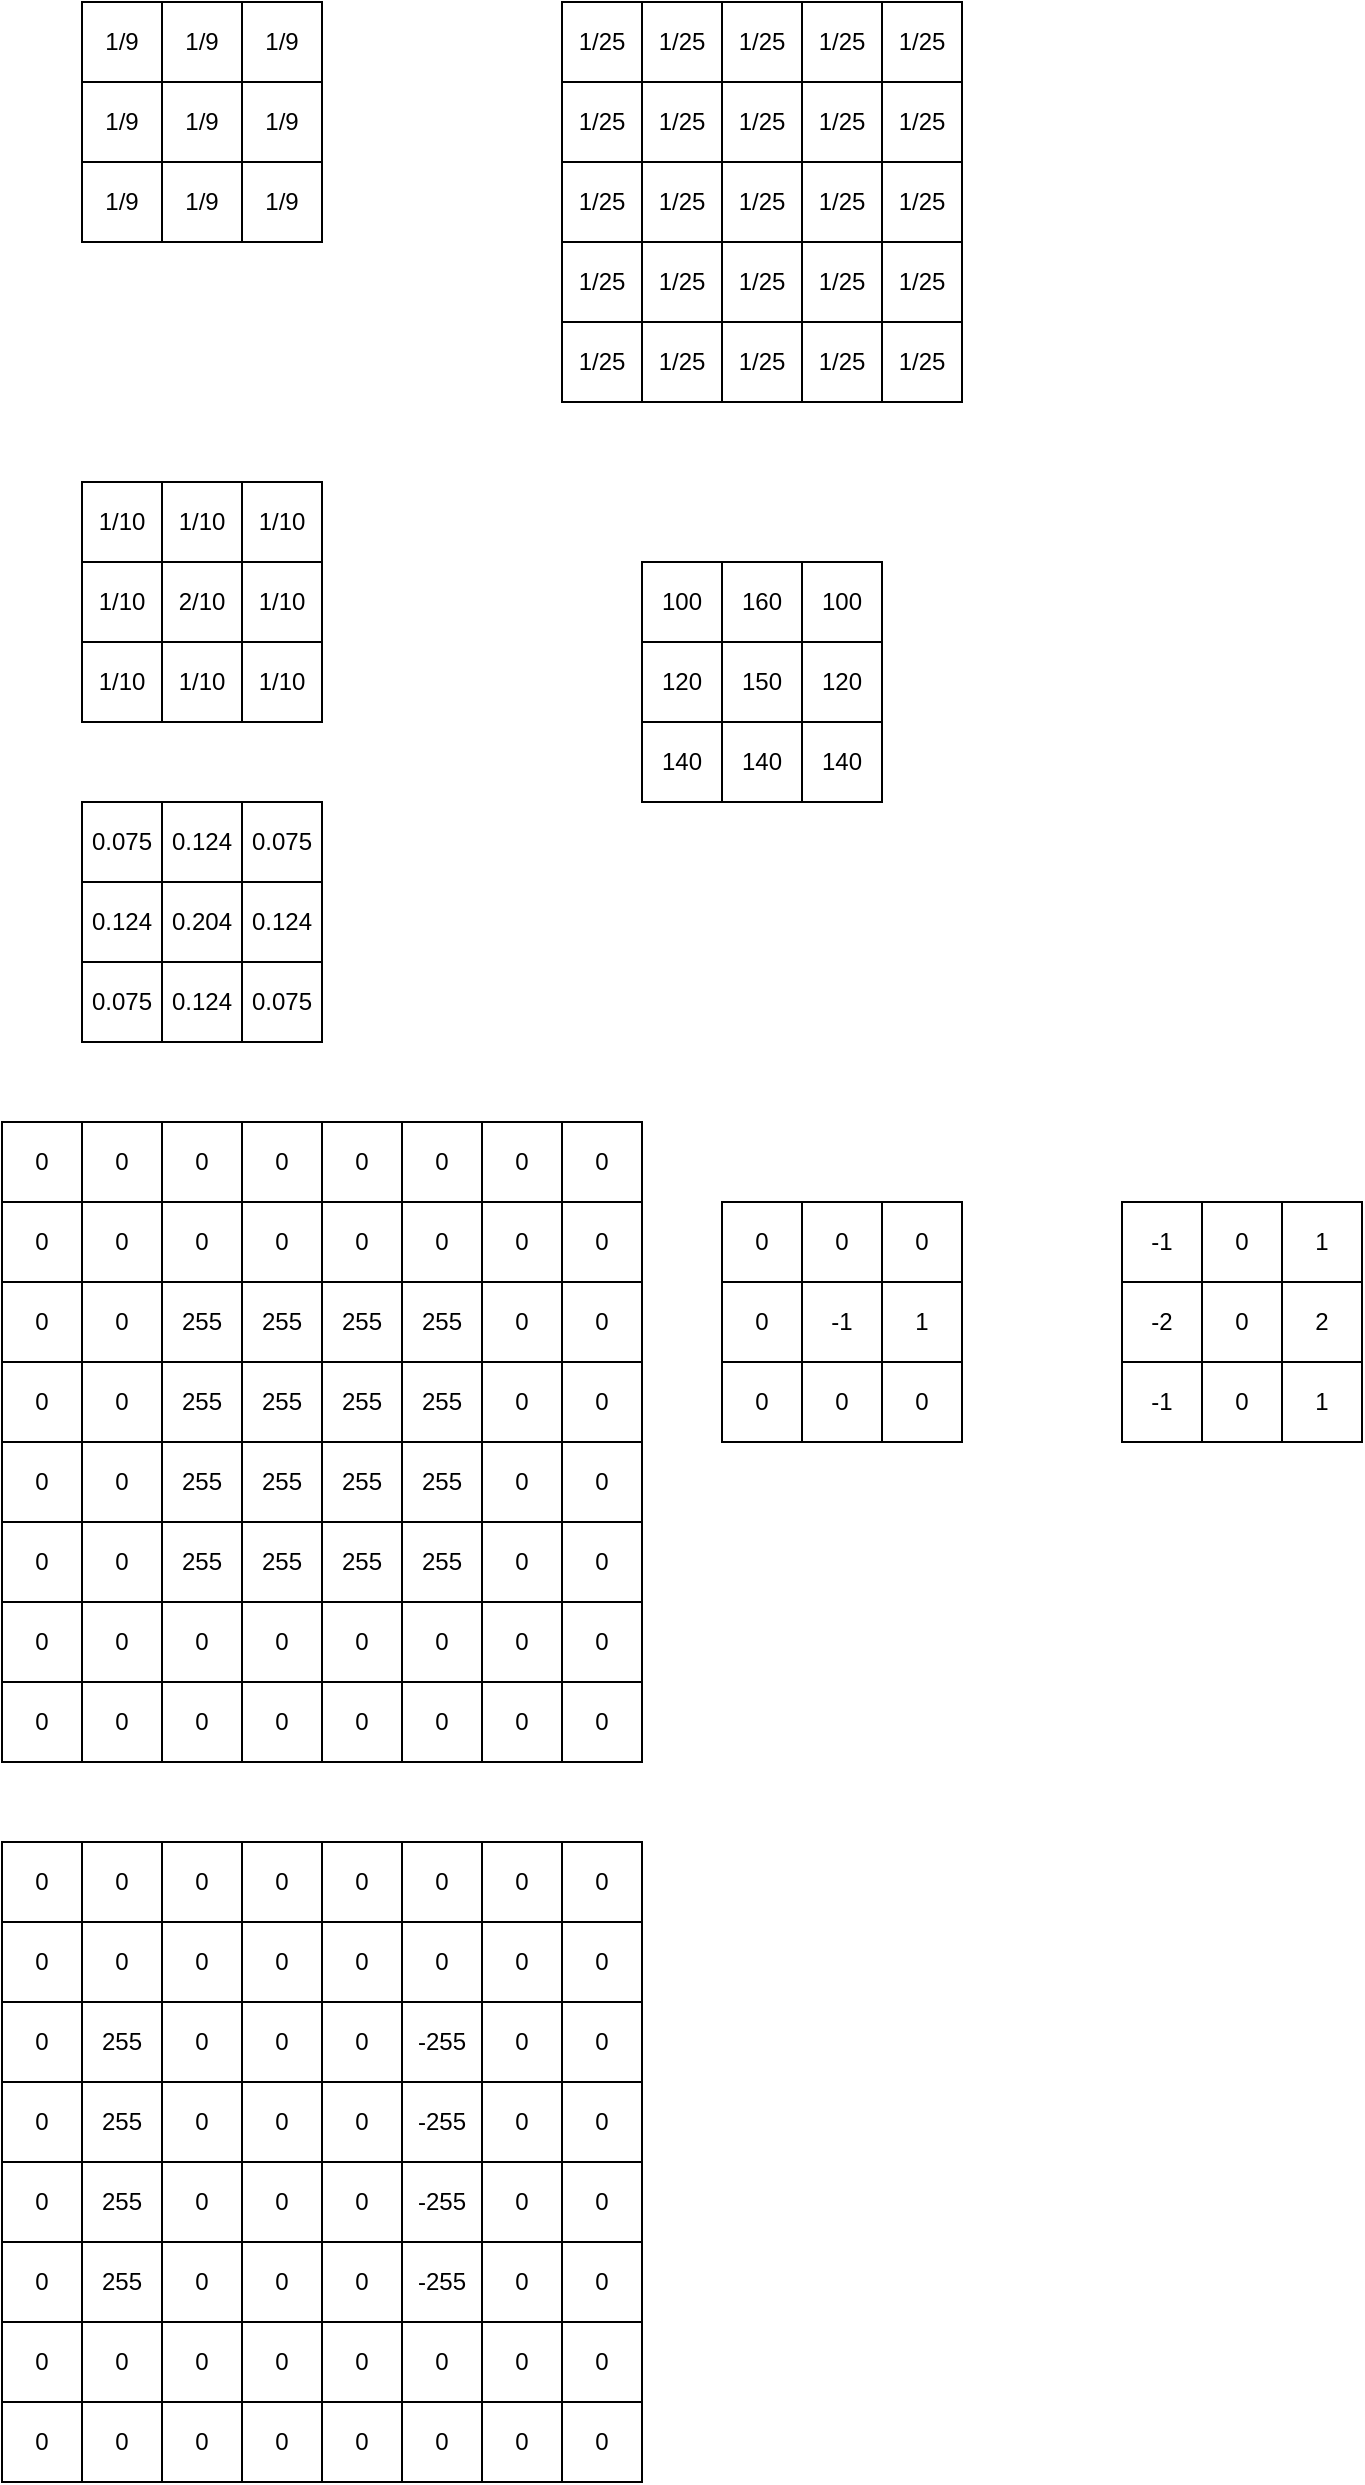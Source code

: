 <mxfile version="24.7.17">
  <diagram name="ページ1" id="e0cpCvQs-RP-8_RAIBK4">
    <mxGraphModel dx="1434" dy="786" grid="1" gridSize="10" guides="1" tooltips="1" connect="1" arrows="1" fold="1" page="1" pageScale="1" pageWidth="827" pageHeight="1169" math="0" shadow="0">
      <root>
        <mxCell id="0" />
        <mxCell id="1" parent="0" />
        <mxCell id="mlxAsUbgrJrsRHQDeKYu-1" value="1/9" style="rounded=0;whiteSpace=wrap;html=1;" parent="1" vertex="1">
          <mxGeometry x="80" y="80" width="40" height="40" as="geometry" />
        </mxCell>
        <mxCell id="mlxAsUbgrJrsRHQDeKYu-2" value="1/9" style="rounded=0;whiteSpace=wrap;html=1;" parent="1" vertex="1">
          <mxGeometry x="120" y="80" width="40" height="40" as="geometry" />
        </mxCell>
        <mxCell id="mlxAsUbgrJrsRHQDeKYu-3" value="1/9" style="rounded=0;whiteSpace=wrap;html=1;" parent="1" vertex="1">
          <mxGeometry x="160" y="80" width="40" height="40" as="geometry" />
        </mxCell>
        <mxCell id="mlxAsUbgrJrsRHQDeKYu-4" value="1/9" style="rounded=0;whiteSpace=wrap;html=1;" parent="1" vertex="1">
          <mxGeometry x="80" y="120" width="40" height="40" as="geometry" />
        </mxCell>
        <mxCell id="mlxAsUbgrJrsRHQDeKYu-5" value="1/9" style="rounded=0;whiteSpace=wrap;html=1;" parent="1" vertex="1">
          <mxGeometry x="120" y="120" width="40" height="40" as="geometry" />
        </mxCell>
        <mxCell id="mlxAsUbgrJrsRHQDeKYu-6" value="1/9" style="rounded=0;whiteSpace=wrap;html=1;" parent="1" vertex="1">
          <mxGeometry x="160" y="120" width="40" height="40" as="geometry" />
        </mxCell>
        <mxCell id="mlxAsUbgrJrsRHQDeKYu-7" value="1/9" style="rounded=0;whiteSpace=wrap;html=1;" parent="1" vertex="1">
          <mxGeometry x="80" y="160" width="40" height="40" as="geometry" />
        </mxCell>
        <mxCell id="mlxAsUbgrJrsRHQDeKYu-8" value="1/9" style="rounded=0;whiteSpace=wrap;html=1;" parent="1" vertex="1">
          <mxGeometry x="120" y="160" width="40" height="40" as="geometry" />
        </mxCell>
        <mxCell id="mlxAsUbgrJrsRHQDeKYu-9" value="1/9" style="rounded=0;whiteSpace=wrap;html=1;" parent="1" vertex="1">
          <mxGeometry x="160" y="160" width="40" height="40" as="geometry" />
        </mxCell>
        <mxCell id="mlxAsUbgrJrsRHQDeKYu-10" value="1/25" style="rounded=0;whiteSpace=wrap;html=1;" parent="1" vertex="1">
          <mxGeometry x="320" y="80" width="40" height="40" as="geometry" />
        </mxCell>
        <mxCell id="mlxAsUbgrJrsRHQDeKYu-11" value="1/25" style="rounded=0;whiteSpace=wrap;html=1;" parent="1" vertex="1">
          <mxGeometry x="360" y="80" width="40" height="40" as="geometry" />
        </mxCell>
        <mxCell id="mlxAsUbgrJrsRHQDeKYu-12" value="1/25" style="rounded=0;whiteSpace=wrap;html=1;" parent="1" vertex="1">
          <mxGeometry x="400" y="80" width="40" height="40" as="geometry" />
        </mxCell>
        <mxCell id="mlxAsUbgrJrsRHQDeKYu-19" value="1/25" style="rounded=0;whiteSpace=wrap;html=1;" parent="1" vertex="1">
          <mxGeometry x="440" y="80" width="40" height="40" as="geometry" />
        </mxCell>
        <mxCell id="mlxAsUbgrJrsRHQDeKYu-20" value="1/25" style="rounded=0;whiteSpace=wrap;html=1;" parent="1" vertex="1">
          <mxGeometry x="480" y="80" width="40" height="40" as="geometry" />
        </mxCell>
        <mxCell id="mlxAsUbgrJrsRHQDeKYu-21" value="1/25" style="rounded=0;whiteSpace=wrap;html=1;" parent="1" vertex="1">
          <mxGeometry x="320" y="120" width="40" height="40" as="geometry" />
        </mxCell>
        <mxCell id="mlxAsUbgrJrsRHQDeKYu-22" value="1/25" style="rounded=0;whiteSpace=wrap;html=1;" parent="1" vertex="1">
          <mxGeometry x="360" y="120" width="40" height="40" as="geometry" />
        </mxCell>
        <mxCell id="mlxAsUbgrJrsRHQDeKYu-23" value="1/25" style="rounded=0;whiteSpace=wrap;html=1;" parent="1" vertex="1">
          <mxGeometry x="400" y="120" width="40" height="40" as="geometry" />
        </mxCell>
        <mxCell id="mlxAsUbgrJrsRHQDeKYu-24" value="1/25" style="rounded=0;whiteSpace=wrap;html=1;" parent="1" vertex="1">
          <mxGeometry x="440" y="120" width="40" height="40" as="geometry" />
        </mxCell>
        <mxCell id="mlxAsUbgrJrsRHQDeKYu-25" value="1/25" style="rounded=0;whiteSpace=wrap;html=1;" parent="1" vertex="1">
          <mxGeometry x="480" y="120" width="40" height="40" as="geometry" />
        </mxCell>
        <mxCell id="mlxAsUbgrJrsRHQDeKYu-26" value="1/25" style="rounded=0;whiteSpace=wrap;html=1;" parent="1" vertex="1">
          <mxGeometry x="320" y="160" width="40" height="40" as="geometry" />
        </mxCell>
        <mxCell id="mlxAsUbgrJrsRHQDeKYu-27" value="1/25" style="rounded=0;whiteSpace=wrap;html=1;" parent="1" vertex="1">
          <mxGeometry x="360" y="160" width="40" height="40" as="geometry" />
        </mxCell>
        <mxCell id="mlxAsUbgrJrsRHQDeKYu-28" value="1/25" style="rounded=0;whiteSpace=wrap;html=1;" parent="1" vertex="1">
          <mxGeometry x="400" y="160" width="40" height="40" as="geometry" />
        </mxCell>
        <mxCell id="mlxAsUbgrJrsRHQDeKYu-29" value="1/25" style="rounded=0;whiteSpace=wrap;html=1;" parent="1" vertex="1">
          <mxGeometry x="440" y="160" width="40" height="40" as="geometry" />
        </mxCell>
        <mxCell id="mlxAsUbgrJrsRHQDeKYu-30" value="1/25" style="rounded=0;whiteSpace=wrap;html=1;" parent="1" vertex="1">
          <mxGeometry x="480" y="160" width="40" height="40" as="geometry" />
        </mxCell>
        <mxCell id="mlxAsUbgrJrsRHQDeKYu-31" value="1/25" style="rounded=0;whiteSpace=wrap;html=1;" parent="1" vertex="1">
          <mxGeometry x="320" y="200" width="40" height="40" as="geometry" />
        </mxCell>
        <mxCell id="mlxAsUbgrJrsRHQDeKYu-32" value="1/25" style="rounded=0;whiteSpace=wrap;html=1;" parent="1" vertex="1">
          <mxGeometry x="360" y="200" width="40" height="40" as="geometry" />
        </mxCell>
        <mxCell id="mlxAsUbgrJrsRHQDeKYu-33" value="1/25" style="rounded=0;whiteSpace=wrap;html=1;" parent="1" vertex="1">
          <mxGeometry x="400" y="200" width="40" height="40" as="geometry" />
        </mxCell>
        <mxCell id="mlxAsUbgrJrsRHQDeKYu-34" value="1/25" style="rounded=0;whiteSpace=wrap;html=1;" parent="1" vertex="1">
          <mxGeometry x="440" y="200" width="40" height="40" as="geometry" />
        </mxCell>
        <mxCell id="mlxAsUbgrJrsRHQDeKYu-35" value="1/25" style="rounded=0;whiteSpace=wrap;html=1;" parent="1" vertex="1">
          <mxGeometry x="480" y="200" width="40" height="40" as="geometry" />
        </mxCell>
        <mxCell id="mlxAsUbgrJrsRHQDeKYu-36" value="1/25" style="rounded=0;whiteSpace=wrap;html=1;" parent="1" vertex="1">
          <mxGeometry x="320" y="240" width="40" height="40" as="geometry" />
        </mxCell>
        <mxCell id="mlxAsUbgrJrsRHQDeKYu-37" value="1/25" style="rounded=0;whiteSpace=wrap;html=1;" parent="1" vertex="1">
          <mxGeometry x="360" y="240" width="40" height="40" as="geometry" />
        </mxCell>
        <mxCell id="mlxAsUbgrJrsRHQDeKYu-38" value="1/25" style="rounded=0;whiteSpace=wrap;html=1;" parent="1" vertex="1">
          <mxGeometry x="400" y="240" width="40" height="40" as="geometry" />
        </mxCell>
        <mxCell id="mlxAsUbgrJrsRHQDeKYu-39" value="1/25" style="rounded=0;whiteSpace=wrap;html=1;" parent="1" vertex="1">
          <mxGeometry x="440" y="240" width="40" height="40" as="geometry" />
        </mxCell>
        <mxCell id="mlxAsUbgrJrsRHQDeKYu-40" value="1/25" style="rounded=0;whiteSpace=wrap;html=1;" parent="1" vertex="1">
          <mxGeometry x="480" y="240" width="40" height="40" as="geometry" />
        </mxCell>
        <mxCell id="mlxAsUbgrJrsRHQDeKYu-41" value="1/10" style="rounded=0;whiteSpace=wrap;html=1;" parent="1" vertex="1">
          <mxGeometry x="80" y="320" width="40" height="40" as="geometry" />
        </mxCell>
        <mxCell id="mlxAsUbgrJrsRHQDeKYu-42" value="1/10" style="rounded=0;whiteSpace=wrap;html=1;" parent="1" vertex="1">
          <mxGeometry x="120" y="320" width="40" height="40" as="geometry" />
        </mxCell>
        <mxCell id="mlxAsUbgrJrsRHQDeKYu-43" value="1/10" style="rounded=0;whiteSpace=wrap;html=1;" parent="1" vertex="1">
          <mxGeometry x="160" y="320" width="40" height="40" as="geometry" />
        </mxCell>
        <mxCell id="mlxAsUbgrJrsRHQDeKYu-50" value="1/10" style="rounded=0;whiteSpace=wrap;html=1;" parent="1" vertex="1">
          <mxGeometry x="80" y="360" width="40" height="40" as="geometry" />
        </mxCell>
        <mxCell id="mlxAsUbgrJrsRHQDeKYu-51" value="2/10" style="rounded=0;whiteSpace=wrap;html=1;" parent="1" vertex="1">
          <mxGeometry x="120" y="360" width="40" height="40" as="geometry" />
        </mxCell>
        <mxCell id="mlxAsUbgrJrsRHQDeKYu-52" value="1/10" style="rounded=0;whiteSpace=wrap;html=1;" parent="1" vertex="1">
          <mxGeometry x="160" y="360" width="40" height="40" as="geometry" />
        </mxCell>
        <mxCell id="mlxAsUbgrJrsRHQDeKYu-53" value="1/10" style="rounded=0;whiteSpace=wrap;html=1;" parent="1" vertex="1">
          <mxGeometry x="80" y="400" width="40" height="40" as="geometry" />
        </mxCell>
        <mxCell id="mlxAsUbgrJrsRHQDeKYu-54" value="1/10" style="rounded=0;whiteSpace=wrap;html=1;" parent="1" vertex="1">
          <mxGeometry x="120" y="400" width="40" height="40" as="geometry" />
        </mxCell>
        <mxCell id="mlxAsUbgrJrsRHQDeKYu-55" value="1/10" style="rounded=0;whiteSpace=wrap;html=1;" parent="1" vertex="1">
          <mxGeometry x="160" y="400" width="40" height="40" as="geometry" />
        </mxCell>
        <mxCell id="mlxAsUbgrJrsRHQDeKYu-81" value="100" style="rounded=0;whiteSpace=wrap;html=1;" parent="1" vertex="1">
          <mxGeometry x="360" y="360" width="40" height="40" as="geometry" />
        </mxCell>
        <mxCell id="mlxAsUbgrJrsRHQDeKYu-82" value="160" style="rounded=0;whiteSpace=wrap;html=1;" parent="1" vertex="1">
          <mxGeometry x="400" y="360" width="40" height="40" as="geometry" />
        </mxCell>
        <mxCell id="mlxAsUbgrJrsRHQDeKYu-83" value="100" style="rounded=0;whiteSpace=wrap;html=1;" parent="1" vertex="1">
          <mxGeometry x="440" y="360" width="40" height="40" as="geometry" />
        </mxCell>
        <mxCell id="mlxAsUbgrJrsRHQDeKYu-84" value="120" style="rounded=0;whiteSpace=wrap;html=1;" parent="1" vertex="1">
          <mxGeometry x="360" y="400" width="40" height="40" as="geometry" />
        </mxCell>
        <mxCell id="mlxAsUbgrJrsRHQDeKYu-85" value="150" style="rounded=0;whiteSpace=wrap;html=1;" parent="1" vertex="1">
          <mxGeometry x="400" y="400" width="40" height="40" as="geometry" />
        </mxCell>
        <mxCell id="mlxAsUbgrJrsRHQDeKYu-86" value="120" style="rounded=0;whiteSpace=wrap;html=1;" parent="1" vertex="1">
          <mxGeometry x="440" y="400" width="40" height="40" as="geometry" />
        </mxCell>
        <mxCell id="mlxAsUbgrJrsRHQDeKYu-87" value="140" style="rounded=0;whiteSpace=wrap;html=1;" parent="1" vertex="1">
          <mxGeometry x="360" y="440" width="40" height="40" as="geometry" />
        </mxCell>
        <mxCell id="mlxAsUbgrJrsRHQDeKYu-88" value="140" style="rounded=0;whiteSpace=wrap;html=1;" parent="1" vertex="1">
          <mxGeometry x="400" y="440" width="40" height="40" as="geometry" />
        </mxCell>
        <mxCell id="mlxAsUbgrJrsRHQDeKYu-89" value="140" style="rounded=0;whiteSpace=wrap;html=1;" parent="1" vertex="1">
          <mxGeometry x="440" y="440" width="40" height="40" as="geometry" />
        </mxCell>
        <mxCell id="mlxAsUbgrJrsRHQDeKYu-90" value="0.075" style="rounded=0;whiteSpace=wrap;html=1;" parent="1" vertex="1">
          <mxGeometry x="80" y="480" width="40" height="40" as="geometry" />
        </mxCell>
        <mxCell id="mlxAsUbgrJrsRHQDeKYu-91" value="0.124" style="rounded=0;whiteSpace=wrap;html=1;" parent="1" vertex="1">
          <mxGeometry x="120" y="480" width="40" height="40" as="geometry" />
        </mxCell>
        <mxCell id="mlxAsUbgrJrsRHQDeKYu-92" value="0.075" style="rounded=0;whiteSpace=wrap;html=1;" parent="1" vertex="1">
          <mxGeometry x="160" y="480" width="40" height="40" as="geometry" />
        </mxCell>
        <mxCell id="mlxAsUbgrJrsRHQDeKYu-93" value="0.124" style="rounded=0;whiteSpace=wrap;html=1;" parent="1" vertex="1">
          <mxGeometry x="80" y="520" width="40" height="40" as="geometry" />
        </mxCell>
        <mxCell id="mlxAsUbgrJrsRHQDeKYu-94" value="0.204" style="rounded=0;whiteSpace=wrap;html=1;" parent="1" vertex="1">
          <mxGeometry x="120" y="520" width="40" height="40" as="geometry" />
        </mxCell>
        <mxCell id="mlxAsUbgrJrsRHQDeKYu-95" value="0.124" style="rounded=0;whiteSpace=wrap;html=1;" parent="1" vertex="1">
          <mxGeometry x="160" y="520" width="40" height="40" as="geometry" />
        </mxCell>
        <mxCell id="mlxAsUbgrJrsRHQDeKYu-96" value="0.075" style="rounded=0;whiteSpace=wrap;html=1;" parent="1" vertex="1">
          <mxGeometry x="80" y="560" width="40" height="40" as="geometry" />
        </mxCell>
        <mxCell id="mlxAsUbgrJrsRHQDeKYu-97" value="0.124" style="rounded=0;whiteSpace=wrap;html=1;" parent="1" vertex="1">
          <mxGeometry x="120" y="560" width="40" height="40" as="geometry" />
        </mxCell>
        <mxCell id="mlxAsUbgrJrsRHQDeKYu-98" value="0.075" style="rounded=0;whiteSpace=wrap;html=1;" parent="1" vertex="1">
          <mxGeometry x="160" y="560" width="40" height="40" as="geometry" />
        </mxCell>
        <mxCell id="ggB0hhcOvNQvleNcHqaX-26" value="0" style="rounded=0;whiteSpace=wrap;html=1;" vertex="1" parent="1">
          <mxGeometry x="80" y="680" width="40" height="40" as="geometry" />
        </mxCell>
        <mxCell id="ggB0hhcOvNQvleNcHqaX-27" value="0" style="rounded=0;whiteSpace=wrap;html=1;" vertex="1" parent="1">
          <mxGeometry x="120" y="680" width="40" height="40" as="geometry" />
        </mxCell>
        <mxCell id="ggB0hhcOvNQvleNcHqaX-28" value="0" style="rounded=0;whiteSpace=wrap;html=1;" vertex="1" parent="1">
          <mxGeometry x="160" y="680" width="40" height="40" as="geometry" />
        </mxCell>
        <mxCell id="ggB0hhcOvNQvleNcHqaX-29" value="0" style="rounded=0;whiteSpace=wrap;html=1;" vertex="1" parent="1">
          <mxGeometry x="200" y="680" width="40" height="40" as="geometry" />
        </mxCell>
        <mxCell id="ggB0hhcOvNQvleNcHqaX-30" value="0" style="rounded=0;whiteSpace=wrap;html=1;" vertex="1" parent="1">
          <mxGeometry x="240" y="680" width="40" height="40" as="geometry" />
        </mxCell>
        <mxCell id="ggB0hhcOvNQvleNcHqaX-51" value="0" style="rounded=0;whiteSpace=wrap;html=1;" vertex="1" parent="1">
          <mxGeometry x="80" y="720" width="40" height="40" as="geometry" />
        </mxCell>
        <mxCell id="ggB0hhcOvNQvleNcHqaX-52" value="255" style="rounded=0;whiteSpace=wrap;html=1;" vertex="1" parent="1">
          <mxGeometry x="120" y="720" width="40" height="40" as="geometry" />
        </mxCell>
        <mxCell id="ggB0hhcOvNQvleNcHqaX-53" value="255" style="rounded=0;whiteSpace=wrap;html=1;" vertex="1" parent="1">
          <mxGeometry x="160" y="720" width="40" height="40" as="geometry" />
        </mxCell>
        <mxCell id="ggB0hhcOvNQvleNcHqaX-54" value="255" style="rounded=0;whiteSpace=wrap;html=1;" vertex="1" parent="1">
          <mxGeometry x="200" y="720" width="40" height="40" as="geometry" />
        </mxCell>
        <mxCell id="ggB0hhcOvNQvleNcHqaX-55" value="255" style="rounded=0;whiteSpace=wrap;html=1;" vertex="1" parent="1">
          <mxGeometry x="240" y="720" width="40" height="40" as="geometry" />
        </mxCell>
        <mxCell id="ggB0hhcOvNQvleNcHqaX-56" value="0" style="rounded=0;whiteSpace=wrap;html=1;" vertex="1" parent="1">
          <mxGeometry x="80" y="760" width="40" height="40" as="geometry" />
        </mxCell>
        <mxCell id="ggB0hhcOvNQvleNcHqaX-57" value="255" style="rounded=0;whiteSpace=wrap;html=1;" vertex="1" parent="1">
          <mxGeometry x="120" y="760" width="40" height="40" as="geometry" />
        </mxCell>
        <mxCell id="ggB0hhcOvNQvleNcHqaX-58" value="255" style="rounded=0;whiteSpace=wrap;html=1;" vertex="1" parent="1">
          <mxGeometry x="160" y="760" width="40" height="40" as="geometry" />
        </mxCell>
        <mxCell id="ggB0hhcOvNQvleNcHqaX-59" value="255" style="rounded=0;whiteSpace=wrap;html=1;" vertex="1" parent="1">
          <mxGeometry x="200" y="760" width="40" height="40" as="geometry" />
        </mxCell>
        <mxCell id="ggB0hhcOvNQvleNcHqaX-60" value="255" style="rounded=0;whiteSpace=wrap;html=1;" vertex="1" parent="1">
          <mxGeometry x="240" y="760" width="40" height="40" as="geometry" />
        </mxCell>
        <mxCell id="ggB0hhcOvNQvleNcHqaX-61" value="0" style="rounded=0;whiteSpace=wrap;html=1;" vertex="1" parent="1">
          <mxGeometry x="80" y="800" width="40" height="40" as="geometry" />
        </mxCell>
        <mxCell id="ggB0hhcOvNQvleNcHqaX-62" value="255" style="rounded=0;whiteSpace=wrap;html=1;" vertex="1" parent="1">
          <mxGeometry x="120" y="800" width="40" height="40" as="geometry" />
        </mxCell>
        <mxCell id="ggB0hhcOvNQvleNcHqaX-63" value="255" style="rounded=0;whiteSpace=wrap;html=1;" vertex="1" parent="1">
          <mxGeometry x="160" y="800" width="40" height="40" as="geometry" />
        </mxCell>
        <mxCell id="ggB0hhcOvNQvleNcHqaX-64" value="255" style="rounded=0;whiteSpace=wrap;html=1;" vertex="1" parent="1">
          <mxGeometry x="200" y="800" width="40" height="40" as="geometry" />
        </mxCell>
        <mxCell id="ggB0hhcOvNQvleNcHqaX-65" value="255" style="rounded=0;whiteSpace=wrap;html=1;" vertex="1" parent="1">
          <mxGeometry x="240" y="800" width="40" height="40" as="geometry" />
        </mxCell>
        <mxCell id="ggB0hhcOvNQvleNcHqaX-66" value="0" style="rounded=0;whiteSpace=wrap;html=1;" vertex="1" parent="1">
          <mxGeometry x="80" y="840" width="40" height="40" as="geometry" />
        </mxCell>
        <mxCell id="ggB0hhcOvNQvleNcHqaX-67" value="255" style="rounded=0;whiteSpace=wrap;html=1;" vertex="1" parent="1">
          <mxGeometry x="120" y="840" width="40" height="40" as="geometry" />
        </mxCell>
        <mxCell id="ggB0hhcOvNQvleNcHqaX-68" value="255" style="rounded=0;whiteSpace=wrap;html=1;" vertex="1" parent="1">
          <mxGeometry x="160" y="840" width="40" height="40" as="geometry" />
        </mxCell>
        <mxCell id="ggB0hhcOvNQvleNcHqaX-69" value="255" style="rounded=0;whiteSpace=wrap;html=1;" vertex="1" parent="1">
          <mxGeometry x="200" y="840" width="40" height="40" as="geometry" />
        </mxCell>
        <mxCell id="ggB0hhcOvNQvleNcHqaX-70" value="255" style="rounded=0;whiteSpace=wrap;html=1;" vertex="1" parent="1">
          <mxGeometry x="240" y="840" width="40" height="40" as="geometry" />
        </mxCell>
        <mxCell id="ggB0hhcOvNQvleNcHqaX-71" value="0" style="rounded=0;whiteSpace=wrap;html=1;" vertex="1" parent="1">
          <mxGeometry x="80" y="880" width="40" height="40" as="geometry" />
        </mxCell>
        <mxCell id="ggB0hhcOvNQvleNcHqaX-72" value="0" style="rounded=0;whiteSpace=wrap;html=1;" vertex="1" parent="1">
          <mxGeometry x="120" y="880" width="40" height="40" as="geometry" />
        </mxCell>
        <mxCell id="ggB0hhcOvNQvleNcHqaX-73" value="0" style="rounded=0;whiteSpace=wrap;html=1;" vertex="1" parent="1">
          <mxGeometry x="160" y="880" width="40" height="40" as="geometry" />
        </mxCell>
        <mxCell id="ggB0hhcOvNQvleNcHqaX-74" value="0" style="rounded=0;whiteSpace=wrap;html=1;" vertex="1" parent="1">
          <mxGeometry x="200" y="880" width="40" height="40" as="geometry" />
        </mxCell>
        <mxCell id="ggB0hhcOvNQvleNcHqaX-75" value="0" style="rounded=0;whiteSpace=wrap;html=1;" vertex="1" parent="1">
          <mxGeometry x="240" y="880" width="40" height="40" as="geometry" />
        </mxCell>
        <mxCell id="ggB0hhcOvNQvleNcHqaX-76" value="0" style="rounded=0;whiteSpace=wrap;html=1;" vertex="1" parent="1">
          <mxGeometry x="280" y="680" width="40" height="40" as="geometry" />
        </mxCell>
        <mxCell id="ggB0hhcOvNQvleNcHqaX-77" value="0" style="rounded=0;whiteSpace=wrap;html=1;" vertex="1" parent="1">
          <mxGeometry x="280" y="720" width="40" height="40" as="geometry" />
        </mxCell>
        <mxCell id="ggB0hhcOvNQvleNcHqaX-78" value="0" style="rounded=0;whiteSpace=wrap;html=1;" vertex="1" parent="1">
          <mxGeometry x="280" y="760" width="40" height="40" as="geometry" />
        </mxCell>
        <mxCell id="ggB0hhcOvNQvleNcHqaX-79" value="0" style="rounded=0;whiteSpace=wrap;html=1;" vertex="1" parent="1">
          <mxGeometry x="280" y="800" width="40" height="40" as="geometry" />
        </mxCell>
        <mxCell id="ggB0hhcOvNQvleNcHqaX-80" value="0" style="rounded=0;whiteSpace=wrap;html=1;" vertex="1" parent="1">
          <mxGeometry x="280" y="840" width="40" height="40" as="geometry" />
        </mxCell>
        <mxCell id="ggB0hhcOvNQvleNcHqaX-81" value="0" style="rounded=0;whiteSpace=wrap;html=1;" vertex="1" parent="1">
          <mxGeometry x="280" y="880" width="40" height="40" as="geometry" />
        </mxCell>
        <mxCell id="ggB0hhcOvNQvleNcHqaX-82" value="0" style="rounded=0;whiteSpace=wrap;html=1;" vertex="1" parent="1">
          <mxGeometry x="400" y="680" width="40" height="40" as="geometry" />
        </mxCell>
        <mxCell id="ggB0hhcOvNQvleNcHqaX-83" value="0" style="rounded=0;whiteSpace=wrap;html=1;" vertex="1" parent="1">
          <mxGeometry x="440" y="680" width="40" height="40" as="geometry" />
        </mxCell>
        <mxCell id="ggB0hhcOvNQvleNcHqaX-84" value="0" style="rounded=0;whiteSpace=wrap;html=1;" vertex="1" parent="1">
          <mxGeometry x="480" y="680" width="40" height="40" as="geometry" />
        </mxCell>
        <mxCell id="ggB0hhcOvNQvleNcHqaX-85" value="0" style="rounded=0;whiteSpace=wrap;html=1;" vertex="1" parent="1">
          <mxGeometry x="400" y="720" width="40" height="40" as="geometry" />
        </mxCell>
        <mxCell id="ggB0hhcOvNQvleNcHqaX-86" value="-1" style="rounded=0;whiteSpace=wrap;html=1;" vertex="1" parent="1">
          <mxGeometry x="440" y="720" width="40" height="40" as="geometry" />
        </mxCell>
        <mxCell id="ggB0hhcOvNQvleNcHqaX-87" value="1" style="rounded=0;whiteSpace=wrap;html=1;" vertex="1" parent="1">
          <mxGeometry x="480" y="720" width="40" height="40" as="geometry" />
        </mxCell>
        <mxCell id="ggB0hhcOvNQvleNcHqaX-88" value="0" style="rounded=0;whiteSpace=wrap;html=1;" vertex="1" parent="1">
          <mxGeometry x="400" y="760" width="40" height="40" as="geometry" />
        </mxCell>
        <mxCell id="ggB0hhcOvNQvleNcHqaX-89" value="0" style="rounded=0;whiteSpace=wrap;html=1;" vertex="1" parent="1">
          <mxGeometry x="440" y="760" width="40" height="40" as="geometry" />
        </mxCell>
        <mxCell id="ggB0hhcOvNQvleNcHqaX-90" value="0" style="rounded=0;whiteSpace=wrap;html=1;" vertex="1" parent="1">
          <mxGeometry x="480" y="760" width="40" height="40" as="geometry" />
        </mxCell>
        <mxCell id="ggB0hhcOvNQvleNcHqaX-91" value="0" style="rounded=0;whiteSpace=wrap;html=1;" vertex="1" parent="1">
          <mxGeometry x="80" y="640" width="40" height="40" as="geometry" />
        </mxCell>
        <mxCell id="ggB0hhcOvNQvleNcHqaX-92" value="0" style="rounded=0;whiteSpace=wrap;html=1;" vertex="1" parent="1">
          <mxGeometry x="120" y="640" width="40" height="40" as="geometry" />
        </mxCell>
        <mxCell id="ggB0hhcOvNQvleNcHqaX-93" value="0" style="rounded=0;whiteSpace=wrap;html=1;" vertex="1" parent="1">
          <mxGeometry x="160" y="640" width="40" height="40" as="geometry" />
        </mxCell>
        <mxCell id="ggB0hhcOvNQvleNcHqaX-94" value="0" style="rounded=0;whiteSpace=wrap;html=1;" vertex="1" parent="1">
          <mxGeometry x="200" y="640" width="40" height="40" as="geometry" />
        </mxCell>
        <mxCell id="ggB0hhcOvNQvleNcHqaX-95" value="0" style="rounded=0;whiteSpace=wrap;html=1;" vertex="1" parent="1">
          <mxGeometry x="240" y="640" width="40" height="40" as="geometry" />
        </mxCell>
        <mxCell id="ggB0hhcOvNQvleNcHqaX-96" value="0" style="rounded=0;whiteSpace=wrap;html=1;" vertex="1" parent="1">
          <mxGeometry x="280" y="640" width="40" height="40" as="geometry" />
        </mxCell>
        <mxCell id="ggB0hhcOvNQvleNcHqaX-97" value="0" style="rounded=0;whiteSpace=wrap;html=1;" vertex="1" parent="1">
          <mxGeometry x="80" y="920" width="40" height="40" as="geometry" />
        </mxCell>
        <mxCell id="ggB0hhcOvNQvleNcHqaX-98" value="0" style="rounded=0;whiteSpace=wrap;html=1;" vertex="1" parent="1">
          <mxGeometry x="120" y="920" width="40" height="40" as="geometry" />
        </mxCell>
        <mxCell id="ggB0hhcOvNQvleNcHqaX-99" value="0" style="rounded=0;whiteSpace=wrap;html=1;" vertex="1" parent="1">
          <mxGeometry x="160" y="920" width="40" height="40" as="geometry" />
        </mxCell>
        <mxCell id="ggB0hhcOvNQvleNcHqaX-100" value="0" style="rounded=0;whiteSpace=wrap;html=1;" vertex="1" parent="1">
          <mxGeometry x="200" y="920" width="40" height="40" as="geometry" />
        </mxCell>
        <mxCell id="ggB0hhcOvNQvleNcHqaX-101" value="0" style="rounded=0;whiteSpace=wrap;html=1;" vertex="1" parent="1">
          <mxGeometry x="240" y="920" width="40" height="40" as="geometry" />
        </mxCell>
        <mxCell id="ggB0hhcOvNQvleNcHqaX-102" value="0" style="rounded=0;whiteSpace=wrap;html=1;" vertex="1" parent="1">
          <mxGeometry x="280" y="920" width="40" height="40" as="geometry" />
        </mxCell>
        <mxCell id="ggB0hhcOvNQvleNcHqaX-103" value="0" style="rounded=0;whiteSpace=wrap;html=1;" vertex="1" parent="1">
          <mxGeometry x="40" y="680" width="40" height="40" as="geometry" />
        </mxCell>
        <mxCell id="ggB0hhcOvNQvleNcHqaX-104" value="0" style="rounded=0;whiteSpace=wrap;html=1;" vertex="1" parent="1">
          <mxGeometry x="40" y="720" width="40" height="40" as="geometry" />
        </mxCell>
        <mxCell id="ggB0hhcOvNQvleNcHqaX-105" value="0" style="rounded=0;whiteSpace=wrap;html=1;" vertex="1" parent="1">
          <mxGeometry x="40" y="760" width="40" height="40" as="geometry" />
        </mxCell>
        <mxCell id="ggB0hhcOvNQvleNcHqaX-106" value="0" style="rounded=0;whiteSpace=wrap;html=1;" vertex="1" parent="1">
          <mxGeometry x="40" y="800" width="40" height="40" as="geometry" />
        </mxCell>
        <mxCell id="ggB0hhcOvNQvleNcHqaX-107" value="0" style="rounded=0;whiteSpace=wrap;html=1;" vertex="1" parent="1">
          <mxGeometry x="40" y="840" width="40" height="40" as="geometry" />
        </mxCell>
        <mxCell id="ggB0hhcOvNQvleNcHqaX-108" value="0" style="rounded=0;whiteSpace=wrap;html=1;" vertex="1" parent="1">
          <mxGeometry x="40" y="880" width="40" height="40" as="geometry" />
        </mxCell>
        <mxCell id="ggB0hhcOvNQvleNcHqaX-109" value="0" style="rounded=0;whiteSpace=wrap;html=1;" vertex="1" parent="1">
          <mxGeometry x="40" y="640" width="40" height="40" as="geometry" />
        </mxCell>
        <mxCell id="ggB0hhcOvNQvleNcHqaX-110" value="0" style="rounded=0;whiteSpace=wrap;html=1;" vertex="1" parent="1">
          <mxGeometry x="40" y="920" width="40" height="40" as="geometry" />
        </mxCell>
        <mxCell id="ggB0hhcOvNQvleNcHqaX-111" value="0" style="rounded=0;whiteSpace=wrap;html=1;" vertex="1" parent="1">
          <mxGeometry x="320" y="680" width="40" height="40" as="geometry" />
        </mxCell>
        <mxCell id="ggB0hhcOvNQvleNcHqaX-112" value="0" style="rounded=0;whiteSpace=wrap;html=1;" vertex="1" parent="1">
          <mxGeometry x="320" y="720" width="40" height="40" as="geometry" />
        </mxCell>
        <mxCell id="ggB0hhcOvNQvleNcHqaX-113" value="0" style="rounded=0;whiteSpace=wrap;html=1;" vertex="1" parent="1">
          <mxGeometry x="320" y="760" width="40" height="40" as="geometry" />
        </mxCell>
        <mxCell id="ggB0hhcOvNQvleNcHqaX-114" value="0" style="rounded=0;whiteSpace=wrap;html=1;" vertex="1" parent="1">
          <mxGeometry x="320" y="800" width="40" height="40" as="geometry" />
        </mxCell>
        <mxCell id="ggB0hhcOvNQvleNcHqaX-115" value="0" style="rounded=0;whiteSpace=wrap;html=1;" vertex="1" parent="1">
          <mxGeometry x="320" y="840" width="40" height="40" as="geometry" />
        </mxCell>
        <mxCell id="ggB0hhcOvNQvleNcHqaX-116" value="0" style="rounded=0;whiteSpace=wrap;html=1;" vertex="1" parent="1">
          <mxGeometry x="320" y="880" width="40" height="40" as="geometry" />
        </mxCell>
        <mxCell id="ggB0hhcOvNQvleNcHqaX-117" value="0" style="rounded=0;whiteSpace=wrap;html=1;" vertex="1" parent="1">
          <mxGeometry x="320" y="640" width="40" height="40" as="geometry" />
        </mxCell>
        <mxCell id="ggB0hhcOvNQvleNcHqaX-118" value="0" style="rounded=0;whiteSpace=wrap;html=1;" vertex="1" parent="1">
          <mxGeometry x="320" y="920" width="40" height="40" as="geometry" />
        </mxCell>
        <mxCell id="ggB0hhcOvNQvleNcHqaX-119" value="0" style="rounded=0;whiteSpace=wrap;html=1;" vertex="1" parent="1">
          <mxGeometry x="80" y="1040" width="40" height="40" as="geometry" />
        </mxCell>
        <mxCell id="ggB0hhcOvNQvleNcHqaX-120" value="0" style="rounded=0;whiteSpace=wrap;html=1;" vertex="1" parent="1">
          <mxGeometry x="120" y="1040" width="40" height="40" as="geometry" />
        </mxCell>
        <mxCell id="ggB0hhcOvNQvleNcHqaX-121" value="0" style="rounded=0;whiteSpace=wrap;html=1;" vertex="1" parent="1">
          <mxGeometry x="160" y="1040" width="40" height="40" as="geometry" />
        </mxCell>
        <mxCell id="ggB0hhcOvNQvleNcHqaX-122" value="0" style="rounded=0;whiteSpace=wrap;html=1;" vertex="1" parent="1">
          <mxGeometry x="200" y="1040" width="40" height="40" as="geometry" />
        </mxCell>
        <mxCell id="ggB0hhcOvNQvleNcHqaX-123" value="0" style="rounded=0;whiteSpace=wrap;html=1;" vertex="1" parent="1">
          <mxGeometry x="240" y="1040" width="40" height="40" as="geometry" />
        </mxCell>
        <mxCell id="ggB0hhcOvNQvleNcHqaX-124" value="255" style="rounded=0;whiteSpace=wrap;html=1;" vertex="1" parent="1">
          <mxGeometry x="80" y="1080" width="40" height="40" as="geometry" />
        </mxCell>
        <mxCell id="ggB0hhcOvNQvleNcHqaX-125" value="0" style="rounded=0;whiteSpace=wrap;html=1;" vertex="1" parent="1">
          <mxGeometry x="120" y="1080" width="40" height="40" as="geometry" />
        </mxCell>
        <mxCell id="ggB0hhcOvNQvleNcHqaX-126" value="0" style="rounded=0;whiteSpace=wrap;html=1;" vertex="1" parent="1">
          <mxGeometry x="160" y="1080" width="40" height="40" as="geometry" />
        </mxCell>
        <mxCell id="ggB0hhcOvNQvleNcHqaX-127" value="0" style="rounded=0;whiteSpace=wrap;html=1;" vertex="1" parent="1">
          <mxGeometry x="200" y="1080" width="40" height="40" as="geometry" />
        </mxCell>
        <mxCell id="ggB0hhcOvNQvleNcHqaX-128" value="-255" style="rounded=0;whiteSpace=wrap;html=1;" vertex="1" parent="1">
          <mxGeometry x="240" y="1080" width="40" height="40" as="geometry" />
        </mxCell>
        <mxCell id="ggB0hhcOvNQvleNcHqaX-129" value="255" style="rounded=0;whiteSpace=wrap;html=1;" vertex="1" parent="1">
          <mxGeometry x="80" y="1120" width="40" height="40" as="geometry" />
        </mxCell>
        <mxCell id="ggB0hhcOvNQvleNcHqaX-130" value="0" style="rounded=0;whiteSpace=wrap;html=1;" vertex="1" parent="1">
          <mxGeometry x="120" y="1120" width="40" height="40" as="geometry" />
        </mxCell>
        <mxCell id="ggB0hhcOvNQvleNcHqaX-131" value="0" style="rounded=0;whiteSpace=wrap;html=1;" vertex="1" parent="1">
          <mxGeometry x="160" y="1120" width="40" height="40" as="geometry" />
        </mxCell>
        <mxCell id="ggB0hhcOvNQvleNcHqaX-132" value="0" style="rounded=0;whiteSpace=wrap;html=1;" vertex="1" parent="1">
          <mxGeometry x="200" y="1120" width="40" height="40" as="geometry" />
        </mxCell>
        <mxCell id="ggB0hhcOvNQvleNcHqaX-133" value="-255" style="rounded=0;whiteSpace=wrap;html=1;" vertex="1" parent="1">
          <mxGeometry x="240" y="1120" width="40" height="40" as="geometry" />
        </mxCell>
        <mxCell id="ggB0hhcOvNQvleNcHqaX-134" value="255" style="rounded=0;whiteSpace=wrap;html=1;" vertex="1" parent="1">
          <mxGeometry x="80" y="1160" width="40" height="40" as="geometry" />
        </mxCell>
        <mxCell id="ggB0hhcOvNQvleNcHqaX-135" value="0" style="rounded=0;whiteSpace=wrap;html=1;" vertex="1" parent="1">
          <mxGeometry x="120" y="1160" width="40" height="40" as="geometry" />
        </mxCell>
        <mxCell id="ggB0hhcOvNQvleNcHqaX-136" value="0" style="rounded=0;whiteSpace=wrap;html=1;" vertex="1" parent="1">
          <mxGeometry x="160" y="1160" width="40" height="40" as="geometry" />
        </mxCell>
        <mxCell id="ggB0hhcOvNQvleNcHqaX-137" value="0" style="rounded=0;whiteSpace=wrap;html=1;" vertex="1" parent="1">
          <mxGeometry x="200" y="1160" width="40" height="40" as="geometry" />
        </mxCell>
        <mxCell id="ggB0hhcOvNQvleNcHqaX-138" value="-255" style="rounded=0;whiteSpace=wrap;html=1;" vertex="1" parent="1">
          <mxGeometry x="240" y="1160" width="40" height="40" as="geometry" />
        </mxCell>
        <mxCell id="ggB0hhcOvNQvleNcHqaX-139" value="255" style="rounded=0;whiteSpace=wrap;html=1;" vertex="1" parent="1">
          <mxGeometry x="80" y="1200" width="40" height="40" as="geometry" />
        </mxCell>
        <mxCell id="ggB0hhcOvNQvleNcHqaX-140" value="0" style="rounded=0;whiteSpace=wrap;html=1;" vertex="1" parent="1">
          <mxGeometry x="120" y="1200" width="40" height="40" as="geometry" />
        </mxCell>
        <mxCell id="ggB0hhcOvNQvleNcHqaX-141" value="0" style="rounded=0;whiteSpace=wrap;html=1;" vertex="1" parent="1">
          <mxGeometry x="160" y="1200" width="40" height="40" as="geometry" />
        </mxCell>
        <mxCell id="ggB0hhcOvNQvleNcHqaX-142" value="0" style="rounded=0;whiteSpace=wrap;html=1;" vertex="1" parent="1">
          <mxGeometry x="200" y="1200" width="40" height="40" as="geometry" />
        </mxCell>
        <mxCell id="ggB0hhcOvNQvleNcHqaX-143" value="-255" style="rounded=0;whiteSpace=wrap;html=1;" vertex="1" parent="1">
          <mxGeometry x="240" y="1200" width="40" height="40" as="geometry" />
        </mxCell>
        <mxCell id="ggB0hhcOvNQvleNcHqaX-144" value="0" style="rounded=0;whiteSpace=wrap;html=1;" vertex="1" parent="1">
          <mxGeometry x="80" y="1240" width="40" height="40" as="geometry" />
        </mxCell>
        <mxCell id="ggB0hhcOvNQvleNcHqaX-145" value="0" style="rounded=0;whiteSpace=wrap;html=1;" vertex="1" parent="1">
          <mxGeometry x="120" y="1240" width="40" height="40" as="geometry" />
        </mxCell>
        <mxCell id="ggB0hhcOvNQvleNcHqaX-146" value="0" style="rounded=0;whiteSpace=wrap;html=1;" vertex="1" parent="1">
          <mxGeometry x="160" y="1240" width="40" height="40" as="geometry" />
        </mxCell>
        <mxCell id="ggB0hhcOvNQvleNcHqaX-147" value="0" style="rounded=0;whiteSpace=wrap;html=1;" vertex="1" parent="1">
          <mxGeometry x="200" y="1240" width="40" height="40" as="geometry" />
        </mxCell>
        <mxCell id="ggB0hhcOvNQvleNcHqaX-148" value="0" style="rounded=0;whiteSpace=wrap;html=1;" vertex="1" parent="1">
          <mxGeometry x="240" y="1240" width="40" height="40" as="geometry" />
        </mxCell>
        <mxCell id="ggB0hhcOvNQvleNcHqaX-149" value="0" style="rounded=0;whiteSpace=wrap;html=1;" vertex="1" parent="1">
          <mxGeometry x="280" y="1040" width="40" height="40" as="geometry" />
        </mxCell>
        <mxCell id="ggB0hhcOvNQvleNcHqaX-150" value="0" style="rounded=0;whiteSpace=wrap;html=1;" vertex="1" parent="1">
          <mxGeometry x="280" y="1080" width="40" height="40" as="geometry" />
        </mxCell>
        <mxCell id="ggB0hhcOvNQvleNcHqaX-151" value="0" style="rounded=0;whiteSpace=wrap;html=1;" vertex="1" parent="1">
          <mxGeometry x="280" y="1120" width="40" height="40" as="geometry" />
        </mxCell>
        <mxCell id="ggB0hhcOvNQvleNcHqaX-152" value="0" style="rounded=0;whiteSpace=wrap;html=1;" vertex="1" parent="1">
          <mxGeometry x="280" y="1160" width="40" height="40" as="geometry" />
        </mxCell>
        <mxCell id="ggB0hhcOvNQvleNcHqaX-153" value="0" style="rounded=0;whiteSpace=wrap;html=1;" vertex="1" parent="1">
          <mxGeometry x="280" y="1200" width="40" height="40" as="geometry" />
        </mxCell>
        <mxCell id="ggB0hhcOvNQvleNcHqaX-154" value="0" style="rounded=0;whiteSpace=wrap;html=1;" vertex="1" parent="1">
          <mxGeometry x="280" y="1240" width="40" height="40" as="geometry" />
        </mxCell>
        <mxCell id="ggB0hhcOvNQvleNcHqaX-155" value="0" style="rounded=0;whiteSpace=wrap;html=1;" vertex="1" parent="1">
          <mxGeometry x="80" y="1000" width="40" height="40" as="geometry" />
        </mxCell>
        <mxCell id="ggB0hhcOvNQvleNcHqaX-156" value="0" style="rounded=0;whiteSpace=wrap;html=1;" vertex="1" parent="1">
          <mxGeometry x="120" y="1000" width="40" height="40" as="geometry" />
        </mxCell>
        <mxCell id="ggB0hhcOvNQvleNcHqaX-157" value="0" style="rounded=0;whiteSpace=wrap;html=1;" vertex="1" parent="1">
          <mxGeometry x="160" y="1000" width="40" height="40" as="geometry" />
        </mxCell>
        <mxCell id="ggB0hhcOvNQvleNcHqaX-158" value="0" style="rounded=0;whiteSpace=wrap;html=1;" vertex="1" parent="1">
          <mxGeometry x="200" y="1000" width="40" height="40" as="geometry" />
        </mxCell>
        <mxCell id="ggB0hhcOvNQvleNcHqaX-159" value="0" style="rounded=0;whiteSpace=wrap;html=1;" vertex="1" parent="1">
          <mxGeometry x="240" y="1000" width="40" height="40" as="geometry" />
        </mxCell>
        <mxCell id="ggB0hhcOvNQvleNcHqaX-160" value="0" style="rounded=0;whiteSpace=wrap;html=1;" vertex="1" parent="1">
          <mxGeometry x="280" y="1000" width="40" height="40" as="geometry" />
        </mxCell>
        <mxCell id="ggB0hhcOvNQvleNcHqaX-161" value="0" style="rounded=0;whiteSpace=wrap;html=1;" vertex="1" parent="1">
          <mxGeometry x="80" y="1280" width="40" height="40" as="geometry" />
        </mxCell>
        <mxCell id="ggB0hhcOvNQvleNcHqaX-162" value="0" style="rounded=0;whiteSpace=wrap;html=1;" vertex="1" parent="1">
          <mxGeometry x="120" y="1280" width="40" height="40" as="geometry" />
        </mxCell>
        <mxCell id="ggB0hhcOvNQvleNcHqaX-163" value="0" style="rounded=0;whiteSpace=wrap;html=1;" vertex="1" parent="1">
          <mxGeometry x="160" y="1280" width="40" height="40" as="geometry" />
        </mxCell>
        <mxCell id="ggB0hhcOvNQvleNcHqaX-164" value="0" style="rounded=0;whiteSpace=wrap;html=1;" vertex="1" parent="1">
          <mxGeometry x="200" y="1280" width="40" height="40" as="geometry" />
        </mxCell>
        <mxCell id="ggB0hhcOvNQvleNcHqaX-165" value="0" style="rounded=0;whiteSpace=wrap;html=1;" vertex="1" parent="1">
          <mxGeometry x="240" y="1280" width="40" height="40" as="geometry" />
        </mxCell>
        <mxCell id="ggB0hhcOvNQvleNcHqaX-166" value="0" style="rounded=0;whiteSpace=wrap;html=1;" vertex="1" parent="1">
          <mxGeometry x="280" y="1280" width="40" height="40" as="geometry" />
        </mxCell>
        <mxCell id="ggB0hhcOvNQvleNcHqaX-167" value="0" style="rounded=0;whiteSpace=wrap;html=1;" vertex="1" parent="1">
          <mxGeometry x="40" y="1040" width="40" height="40" as="geometry" />
        </mxCell>
        <mxCell id="ggB0hhcOvNQvleNcHqaX-168" value="0" style="rounded=0;whiteSpace=wrap;html=1;" vertex="1" parent="1">
          <mxGeometry x="40" y="1080" width="40" height="40" as="geometry" />
        </mxCell>
        <mxCell id="ggB0hhcOvNQvleNcHqaX-169" value="0" style="rounded=0;whiteSpace=wrap;html=1;" vertex="1" parent="1">
          <mxGeometry x="40" y="1120" width="40" height="40" as="geometry" />
        </mxCell>
        <mxCell id="ggB0hhcOvNQvleNcHqaX-170" value="0" style="rounded=0;whiteSpace=wrap;html=1;" vertex="1" parent="1">
          <mxGeometry x="40" y="1160" width="40" height="40" as="geometry" />
        </mxCell>
        <mxCell id="ggB0hhcOvNQvleNcHqaX-171" value="0" style="rounded=0;whiteSpace=wrap;html=1;" vertex="1" parent="1">
          <mxGeometry x="40" y="1200" width="40" height="40" as="geometry" />
        </mxCell>
        <mxCell id="ggB0hhcOvNQvleNcHqaX-172" value="0" style="rounded=0;whiteSpace=wrap;html=1;" vertex="1" parent="1">
          <mxGeometry x="40" y="1240" width="40" height="40" as="geometry" />
        </mxCell>
        <mxCell id="ggB0hhcOvNQvleNcHqaX-173" value="0" style="rounded=0;whiteSpace=wrap;html=1;" vertex="1" parent="1">
          <mxGeometry x="40" y="1000" width="40" height="40" as="geometry" />
        </mxCell>
        <mxCell id="ggB0hhcOvNQvleNcHqaX-174" value="0" style="rounded=0;whiteSpace=wrap;html=1;" vertex="1" parent="1">
          <mxGeometry x="40" y="1280" width="40" height="40" as="geometry" />
        </mxCell>
        <mxCell id="ggB0hhcOvNQvleNcHqaX-175" value="0" style="rounded=0;whiteSpace=wrap;html=1;" vertex="1" parent="1">
          <mxGeometry x="320" y="1040" width="40" height="40" as="geometry" />
        </mxCell>
        <mxCell id="ggB0hhcOvNQvleNcHqaX-176" value="0" style="rounded=0;whiteSpace=wrap;html=1;" vertex="1" parent="1">
          <mxGeometry x="320" y="1080" width="40" height="40" as="geometry" />
        </mxCell>
        <mxCell id="ggB0hhcOvNQvleNcHqaX-177" value="0" style="rounded=0;whiteSpace=wrap;html=1;" vertex="1" parent="1">
          <mxGeometry x="320" y="1120" width="40" height="40" as="geometry" />
        </mxCell>
        <mxCell id="ggB0hhcOvNQvleNcHqaX-178" value="0" style="rounded=0;whiteSpace=wrap;html=1;" vertex="1" parent="1">
          <mxGeometry x="320" y="1160" width="40" height="40" as="geometry" />
        </mxCell>
        <mxCell id="ggB0hhcOvNQvleNcHqaX-179" value="0" style="rounded=0;whiteSpace=wrap;html=1;" vertex="1" parent="1">
          <mxGeometry x="320" y="1200" width="40" height="40" as="geometry" />
        </mxCell>
        <mxCell id="ggB0hhcOvNQvleNcHqaX-180" value="0" style="rounded=0;whiteSpace=wrap;html=1;" vertex="1" parent="1">
          <mxGeometry x="320" y="1240" width="40" height="40" as="geometry" />
        </mxCell>
        <mxCell id="ggB0hhcOvNQvleNcHqaX-181" value="0" style="rounded=0;whiteSpace=wrap;html=1;" vertex="1" parent="1">
          <mxGeometry x="320" y="1000" width="40" height="40" as="geometry" />
        </mxCell>
        <mxCell id="ggB0hhcOvNQvleNcHqaX-182" value="0" style="rounded=0;whiteSpace=wrap;html=1;" vertex="1" parent="1">
          <mxGeometry x="320" y="1280" width="40" height="40" as="geometry" />
        </mxCell>
        <mxCell id="ggB0hhcOvNQvleNcHqaX-183" value="-1" style="rounded=0;whiteSpace=wrap;html=1;" vertex="1" parent="1">
          <mxGeometry x="600" y="680" width="40" height="40" as="geometry" />
        </mxCell>
        <mxCell id="ggB0hhcOvNQvleNcHqaX-184" value="0" style="rounded=0;whiteSpace=wrap;html=1;" vertex="1" parent="1">
          <mxGeometry x="640" y="680" width="40" height="40" as="geometry" />
        </mxCell>
        <mxCell id="ggB0hhcOvNQvleNcHqaX-185" value="1" style="rounded=0;whiteSpace=wrap;html=1;" vertex="1" parent="1">
          <mxGeometry x="680" y="680" width="40" height="40" as="geometry" />
        </mxCell>
        <mxCell id="ggB0hhcOvNQvleNcHqaX-186" value="-2" style="rounded=0;whiteSpace=wrap;html=1;" vertex="1" parent="1">
          <mxGeometry x="600" y="720" width="40" height="40" as="geometry" />
        </mxCell>
        <mxCell id="ggB0hhcOvNQvleNcHqaX-187" value="0" style="rounded=0;whiteSpace=wrap;html=1;" vertex="1" parent="1">
          <mxGeometry x="640" y="720" width="40" height="40" as="geometry" />
        </mxCell>
        <mxCell id="ggB0hhcOvNQvleNcHqaX-188" value="2" style="rounded=0;whiteSpace=wrap;html=1;" vertex="1" parent="1">
          <mxGeometry x="680" y="720" width="40" height="40" as="geometry" />
        </mxCell>
        <mxCell id="ggB0hhcOvNQvleNcHqaX-189" value="-1" style="rounded=0;whiteSpace=wrap;html=1;" vertex="1" parent="1">
          <mxGeometry x="600" y="760" width="40" height="40" as="geometry" />
        </mxCell>
        <mxCell id="ggB0hhcOvNQvleNcHqaX-190" value="0" style="rounded=0;whiteSpace=wrap;html=1;" vertex="1" parent="1">
          <mxGeometry x="640" y="760" width="40" height="40" as="geometry" />
        </mxCell>
        <mxCell id="ggB0hhcOvNQvleNcHqaX-191" value="1" style="rounded=0;whiteSpace=wrap;html=1;" vertex="1" parent="1">
          <mxGeometry x="680" y="760" width="40" height="40" as="geometry" />
        </mxCell>
      </root>
    </mxGraphModel>
  </diagram>
</mxfile>
